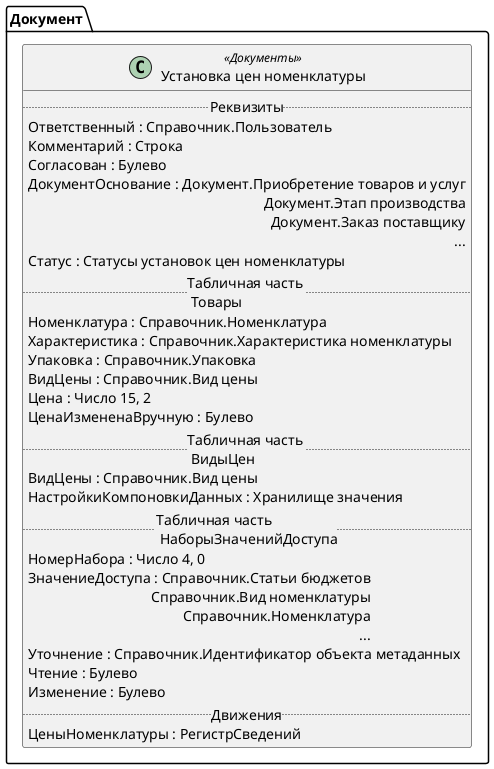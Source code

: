 ﻿@startuml УстановкаЦенНоменклатуры
'!include templates.wsd
'..\include templates.wsd
class Документ.УстановкаЦенНоменклатуры as "Установка цен номенклатуры" <<Документы>>
{
..Реквизиты..
Ответственный : Справочник.Пользователь
Комментарий : Строка
Согласован : Булево
ДокументОснование : Документ.Приобретение товаров и услуг\rДокумент.Этап производства\rДокумент.Заказ поставщику\r...
Статус : Статусы установок цен номенклатуры
..Табличная часть \n Товары..
Номенклатура : Справочник.Номенклатура
Характеристика : Справочник.Характеристика номенклатуры
Упаковка : Справочник.Упаковка
ВидЦены : Справочник.Вид цены
Цена : Число 15, 2
ЦенаИзмененаВручную : Булево
..Табличная часть \n ВидыЦен..
ВидЦены : Справочник.Вид цены
НастройкиКомпоновкиДанных : Хранилище значения
..Табличная часть \n НаборыЗначенийДоступа..
НомерНабора : Число 4, 0
ЗначениеДоступа : Справочник.Статьи бюджетов\rСправочник.Вид номенклатуры\rСправочник.Номенклатура\r...
Уточнение : Справочник.Идентификатор объекта метаданных
Чтение : Булево
Изменение : Булево
..Движения..
ЦеныНоменклатуры : РегистрСведений
}
@enduml
